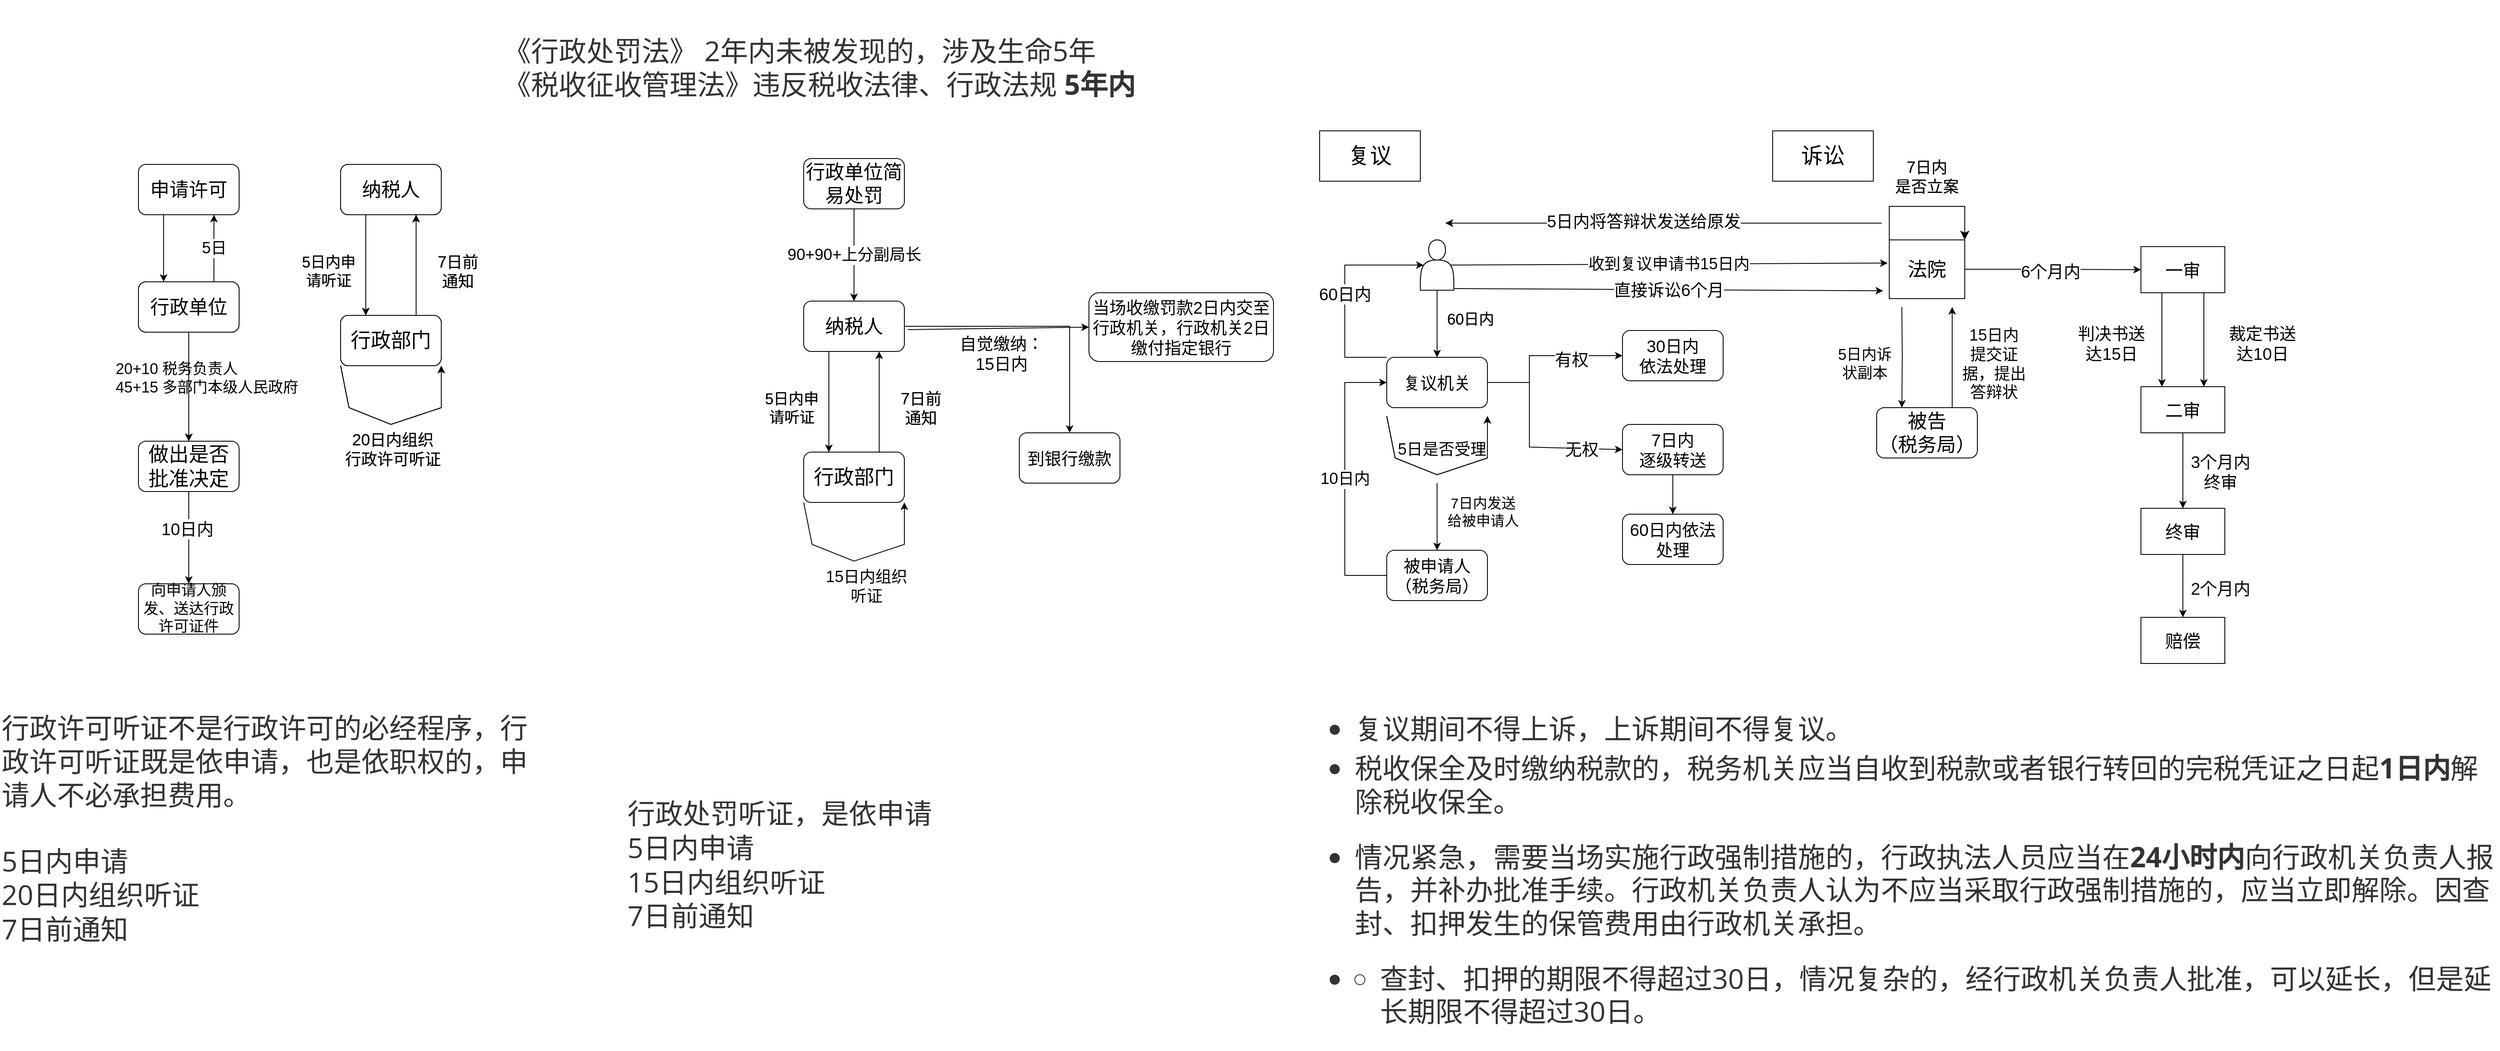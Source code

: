 <mxfile version="24.2.2" type="github">
  <diagram name="第 1 页" id="-ZGSn26ycv_NhK65gIa6">
    <mxGraphModel dx="1914" dy="1415" grid="0" gridSize="10" guides="1" tooltips="1" connect="1" arrows="1" fold="1" page="0" pageScale="1" pageWidth="827" pageHeight="1169" background="#ffffff" math="0" shadow="0">
      <root>
        <mxCell id="0" />
        <mxCell id="1" parent="0" />
        <mxCell id="Z39Dp9wX__Uqm4KgjtQT-8" value="" style="edgeStyle=orthogonalEdgeStyle;rounded=0;orthogonalLoop=1;jettySize=auto;html=1;exitX=0.25;exitY=1;exitDx=0;exitDy=0;entryX=0.25;entryY=0;entryDx=0;entryDy=0;" parent="1" source="Z39Dp9wX__Uqm4KgjtQT-2" target="Z39Dp9wX__Uqm4KgjtQT-3" edge="1">
          <mxGeometry relative="1" as="geometry" />
        </mxCell>
        <mxCell id="Z39Dp9wX__Uqm4KgjtQT-2" value="&lt;font style=&quot;font-size: 23px;&quot;&gt;申请许可&lt;/font&gt;" style="rounded=1;whiteSpace=wrap;html=1;" parent="1" vertex="1">
          <mxGeometry x="40" y="80" width="120" height="60" as="geometry" />
        </mxCell>
        <mxCell id="Z39Dp9wX__Uqm4KgjtQT-6" value="" style="edgeStyle=orthogonalEdgeStyle;rounded=0;orthogonalLoop=1;jettySize=auto;html=1;" parent="1" source="Z39Dp9wX__Uqm4KgjtQT-3" target="Z39Dp9wX__Uqm4KgjtQT-5" edge="1">
          <mxGeometry relative="1" as="geometry" />
        </mxCell>
        <mxCell id="Z39Dp9wX__Uqm4KgjtQT-9" value="&lt;font style=&quot;font-size: 18px;&quot;&gt;20+10 税务负责人&lt;br&gt;45+15 多部门本级人民政府&lt;/font&gt;" style="edgeLabel;html=1;align=left;verticalAlign=middle;resizable=0;points=[];" parent="Z39Dp9wX__Uqm4KgjtQT-6" vertex="1" connectable="0">
          <mxGeometry x="-0.163" y="-2" relative="1" as="geometry">
            <mxPoint x="-87" as="offset" />
          </mxGeometry>
        </mxCell>
        <mxCell id="Z39Dp9wX__Uqm4KgjtQT-3" value="&lt;font style=&quot;font-size: 23px;&quot;&gt;行政单位&lt;/font&gt;" style="whiteSpace=wrap;html=1;rounded=1;" parent="1" vertex="1">
          <mxGeometry x="40" y="220" width="120" height="60" as="geometry" />
        </mxCell>
        <mxCell id="Z39Dp9wX__Uqm4KgjtQT-93" value="" style="edgeStyle=orthogonalEdgeStyle;rounded=0;orthogonalLoop=1;jettySize=auto;html=1;" parent="1" source="Z39Dp9wX__Uqm4KgjtQT-5" target="Z39Dp9wX__Uqm4KgjtQT-92" edge="1">
          <mxGeometry relative="1" as="geometry" />
        </mxCell>
        <mxCell id="Z39Dp9wX__Uqm4KgjtQT-94" value="&lt;font style=&quot;font-size: 20px;&quot;&gt;10日内&lt;/font&gt;" style="edgeLabel;html=1;align=center;verticalAlign=middle;resizable=0;points=[];" parent="Z39Dp9wX__Uqm4KgjtQT-93" vertex="1" connectable="0">
          <mxGeometry x="-0.212" y="-2" relative="1" as="geometry">
            <mxPoint as="offset" />
          </mxGeometry>
        </mxCell>
        <mxCell id="Z39Dp9wX__Uqm4KgjtQT-5" value="&lt;font style=&quot;font-size: 24px;&quot;&gt;做出是否批准决定&lt;/font&gt;" style="whiteSpace=wrap;html=1;rounded=1;" parent="1" vertex="1">
          <mxGeometry x="40" y="410" width="120" height="60" as="geometry" />
        </mxCell>
        <mxCell id="Z39Dp9wX__Uqm4KgjtQT-7" value="&lt;font style=&quot;font-size: 19px;&quot;&gt;5日&lt;/font&gt;" style="endArrow=classic;html=1;rounded=0;exitX=0.75;exitY=0;exitDx=0;exitDy=0;entryX=0.75;entryY=1;entryDx=0;entryDy=0;" parent="1" source="Z39Dp9wX__Uqm4KgjtQT-3" target="Z39Dp9wX__Uqm4KgjtQT-2" edge="1">
          <mxGeometry width="50" height="50" relative="1" as="geometry">
            <mxPoint x="410" y="190" as="sourcePoint" />
            <mxPoint x="460" y="140" as="targetPoint" />
          </mxGeometry>
        </mxCell>
        <mxCell id="Z39Dp9wX__Uqm4KgjtQT-11" value="&lt;span style=&quot;font-size: 23px;&quot;&gt;行政单位简易处罚&lt;/span&gt;" style="rounded=1;whiteSpace=wrap;html=1;" parent="1" vertex="1">
          <mxGeometry x="833" y="73" width="120" height="60" as="geometry" />
        </mxCell>
        <mxCell id="Z39Dp9wX__Uqm4KgjtQT-12" value="" style="edgeStyle=orthogonalEdgeStyle;rounded=0;orthogonalLoop=1;jettySize=auto;html=1;exitX=0.25;exitY=1;exitDx=0;exitDy=0;entryX=0.25;entryY=0;entryDx=0;entryDy=0;" parent="1" source="Z39Dp9wX__Uqm4KgjtQT-14" target="Z39Dp9wX__Uqm4KgjtQT-15" edge="1">
          <mxGeometry relative="1" as="geometry" />
        </mxCell>
        <mxCell id="Z39Dp9wX__Uqm4KgjtQT-96" value="" style="edgeStyle=orthogonalEdgeStyle;rounded=0;orthogonalLoop=1;jettySize=auto;html=1;" parent="1" source="Z39Dp9wX__Uqm4KgjtQT-14" target="Z39Dp9wX__Uqm4KgjtQT-95" edge="1">
          <mxGeometry relative="1" as="geometry" />
        </mxCell>
        <mxCell id="Z39Dp9wX__Uqm4KgjtQT-14" value="&lt;font style=&quot;font-size: 23px;&quot;&gt;纳税人&lt;/font&gt;" style="whiteSpace=wrap;html=1;rounded=1;" parent="1" vertex="1">
          <mxGeometry x="833" y="243" width="120" height="60" as="geometry" />
        </mxCell>
        <mxCell id="Z39Dp9wX__Uqm4KgjtQT-15" value="&lt;font style=&quot;font-size: 24px;&quot;&gt;行政部门&lt;/font&gt;" style="whiteSpace=wrap;html=1;rounded=1;" parent="1" vertex="1">
          <mxGeometry x="833" y="423" width="120" height="60" as="geometry" />
        </mxCell>
        <mxCell id="Z39Dp9wX__Uqm4KgjtQT-17" value="&lt;font style=&quot;font-size: 19px;&quot;&gt;90+90+上分副局长&lt;/font&gt;" style="endArrow=classic;html=1;rounded=0;exitX=0.5;exitY=1;exitDx=0;exitDy=0;entryX=0.5;entryY=0;entryDx=0;entryDy=0;" parent="1" source="Z39Dp9wX__Uqm4KgjtQT-11" target="Z39Dp9wX__Uqm4KgjtQT-14" edge="1">
          <mxGeometry width="50" height="50" relative="1" as="geometry">
            <mxPoint x="793" y="383" as="sourcePoint" />
            <mxPoint x="843" y="333" as="targetPoint" />
            <mxPoint as="offset" />
          </mxGeometry>
        </mxCell>
        <mxCell id="Z39Dp9wX__Uqm4KgjtQT-19" value="" style="endArrow=classic;html=1;rounded=0;exitX=0;exitY=1;exitDx=0;exitDy=0;entryX=1;entryY=1;entryDx=0;entryDy=0;" parent="1" source="Z39Dp9wX__Uqm4KgjtQT-15" target="Z39Dp9wX__Uqm4KgjtQT-15" edge="1">
          <mxGeometry width="50" height="50" relative="1" as="geometry">
            <mxPoint x="793" y="373" as="sourcePoint" />
            <mxPoint x="943" y="493" as="targetPoint" />
            <Array as="points">
              <mxPoint x="843" y="533" />
              <mxPoint x="893" y="553" />
              <mxPoint x="953" y="533" />
            </Array>
          </mxGeometry>
        </mxCell>
        <mxCell id="Z39Dp9wX__Uqm4KgjtQT-20" value="&lt;font style=&quot;font-size: 19px;&quot;&gt;15日内组织听证&lt;/font&gt;" style="text;html=1;strokeColor=none;fillColor=none;align=center;verticalAlign=middle;whiteSpace=wrap;rounded=0;" parent="1" vertex="1">
          <mxGeometry x="853" y="563" width="110" height="40" as="geometry" />
        </mxCell>
        <mxCell id="Z39Dp9wX__Uqm4KgjtQT-26" value="&lt;font style=&quot;font-size: 19px;&quot;&gt;7日前&lt;br&gt;通知&lt;/font&gt;" style="text;html=1;strokeColor=none;fillColor=none;align=center;verticalAlign=middle;whiteSpace=wrap;rounded=0;" parent="1" vertex="1">
          <mxGeometry x="933" y="331" width="80" height="80" as="geometry" />
        </mxCell>
        <mxCell id="Z39Dp9wX__Uqm4KgjtQT-27" value="&lt;font style=&quot;font-size: 18px;&quot;&gt;5日内申请听证&lt;/font&gt;" style="text;html=1;strokeColor=none;fillColor=none;align=center;verticalAlign=middle;whiteSpace=wrap;rounded=0;" parent="1" vertex="1">
          <mxGeometry x="779" y="331" width="80" height="80" as="geometry" />
        </mxCell>
        <mxCell id="Z39Dp9wX__Uqm4KgjtQT-28" value="" style="endArrow=classic;html=1;rounded=0;exitX=0.75;exitY=0;exitDx=0;exitDy=0;entryX=0.75;entryY=1;entryDx=0;entryDy=0;" parent="1" source="Z39Dp9wX__Uqm4KgjtQT-15" target="Z39Dp9wX__Uqm4KgjtQT-14" edge="1">
          <mxGeometry width="50" height="50" relative="1" as="geometry">
            <mxPoint x="793" y="333" as="sourcePoint" />
            <mxPoint x="843" y="283" as="targetPoint" />
          </mxGeometry>
        </mxCell>
        <mxCell id="Z39Dp9wX__Uqm4KgjtQT-29" value="" style="edgeStyle=orthogonalEdgeStyle;rounded=0;orthogonalLoop=1;jettySize=auto;html=1;exitX=0.25;exitY=1;exitDx=0;exitDy=0;entryX=0.25;entryY=0;entryDx=0;entryDy=0;" parent="1" source="Z39Dp9wX__Uqm4KgjtQT-30" target="Z39Dp9wX__Uqm4KgjtQT-31" edge="1">
          <mxGeometry relative="1" as="geometry" />
        </mxCell>
        <mxCell id="Z39Dp9wX__Uqm4KgjtQT-30" value="&lt;font style=&quot;font-size: 23px;&quot;&gt;纳税人&lt;/font&gt;" style="whiteSpace=wrap;html=1;rounded=1;" parent="1" vertex="1">
          <mxGeometry x="281" y="80" width="120" height="60" as="geometry" />
        </mxCell>
        <mxCell id="Z39Dp9wX__Uqm4KgjtQT-31" value="&lt;font style=&quot;font-size: 24px;&quot;&gt;行政部门&lt;/font&gt;" style="whiteSpace=wrap;html=1;rounded=1;" parent="1" vertex="1">
          <mxGeometry x="281" y="260" width="120" height="60" as="geometry" />
        </mxCell>
        <mxCell id="Z39Dp9wX__Uqm4KgjtQT-32" value="" style="endArrow=classic;html=1;rounded=0;exitX=0;exitY=1;exitDx=0;exitDy=0;entryX=1;entryY=1;entryDx=0;entryDy=0;" parent="1" source="Z39Dp9wX__Uqm4KgjtQT-31" target="Z39Dp9wX__Uqm4KgjtQT-31" edge="1">
          <mxGeometry width="50" height="50" relative="1" as="geometry">
            <mxPoint x="241" y="210" as="sourcePoint" />
            <mxPoint x="391" y="330" as="targetPoint" />
            <Array as="points">
              <mxPoint x="291" y="370" />
              <mxPoint x="341" y="390" />
              <mxPoint x="401" y="370" />
            </Array>
          </mxGeometry>
        </mxCell>
        <mxCell id="Z39Dp9wX__Uqm4KgjtQT-33" value="&lt;font style=&quot;font-size: 19px;&quot;&gt;20日内组织&lt;br&gt;行政许可听证&lt;/font&gt;" style="text;html=1;strokeColor=none;fillColor=none;align=center;verticalAlign=middle;whiteSpace=wrap;rounded=0;" parent="1" vertex="1">
          <mxGeometry x="274" y="400" width="139" height="40" as="geometry" />
        </mxCell>
        <mxCell id="Z39Dp9wX__Uqm4KgjtQT-34" value="&lt;font style=&quot;font-size: 19px;&quot;&gt;7日前&lt;br&gt;通知&lt;/font&gt;" style="text;html=1;strokeColor=none;fillColor=none;align=center;verticalAlign=middle;whiteSpace=wrap;rounded=0;" parent="1" vertex="1">
          <mxGeometry x="381" y="168" width="80" height="80" as="geometry" />
        </mxCell>
        <mxCell id="Z39Dp9wX__Uqm4KgjtQT-35" value="&lt;font style=&quot;font-size: 18px;&quot;&gt;5日内申请听证&lt;/font&gt;" style="text;html=1;strokeColor=none;fillColor=none;align=center;verticalAlign=middle;whiteSpace=wrap;rounded=0;" parent="1" vertex="1">
          <mxGeometry x="227" y="168" width="80" height="80" as="geometry" />
        </mxCell>
        <mxCell id="Z39Dp9wX__Uqm4KgjtQT-36" value="" style="endArrow=classic;html=1;rounded=0;exitX=0.75;exitY=0;exitDx=0;exitDy=0;entryX=0.75;entryY=1;entryDx=0;entryDy=0;" parent="1" source="Z39Dp9wX__Uqm4KgjtQT-31" target="Z39Dp9wX__Uqm4KgjtQT-30" edge="1">
          <mxGeometry width="50" height="50" relative="1" as="geometry">
            <mxPoint x="241" y="170" as="sourcePoint" />
            <mxPoint x="291" y="120" as="targetPoint" />
          </mxGeometry>
        </mxCell>
        <mxCell id="Z39Dp9wX__Uqm4KgjtQT-40" value="" style="edgeStyle=orthogonalEdgeStyle;rounded=0;orthogonalLoop=1;jettySize=auto;html=1;" parent="1" source="Z39Dp9wX__Uqm4KgjtQT-38" target="Z39Dp9wX__Uqm4KgjtQT-39" edge="1">
          <mxGeometry relative="1" as="geometry" />
        </mxCell>
        <mxCell id="Z39Dp9wX__Uqm4KgjtQT-38" value="" style="shape=actor;whiteSpace=wrap;html=1;" parent="1" vertex="1">
          <mxGeometry x="1568" y="170" width="40" height="60" as="geometry" />
        </mxCell>
        <mxCell id="Z39Dp9wX__Uqm4KgjtQT-39" value="&lt;font style=&quot;font-size: 20px;&quot;&gt;复议机关&lt;/font&gt;" style="rounded=1;whiteSpace=wrap;html=1;" parent="1" vertex="1">
          <mxGeometry x="1528" y="310" width="120" height="60" as="geometry" />
        </mxCell>
        <mxCell id="Z39Dp9wX__Uqm4KgjtQT-41" value="&lt;font style=&quot;font-size: 18px;&quot;&gt;60日内&lt;/font&gt;" style="text;html=1;strokeColor=none;fillColor=none;align=center;verticalAlign=middle;whiteSpace=wrap;rounded=0;" parent="1" vertex="1">
          <mxGeometry x="1598" y="250" width="60" height="30" as="geometry" />
        </mxCell>
        <mxCell id="Z39Dp9wX__Uqm4KgjtQT-42" value="&lt;font style=&quot;font-size: 26px;&quot;&gt;复议&lt;/font&gt;" style="rounded=0;whiteSpace=wrap;html=1;" parent="1" vertex="1">
          <mxGeometry x="1448" y="40" width="120" height="60" as="geometry" />
        </mxCell>
        <mxCell id="Z39Dp9wX__Uqm4KgjtQT-43" value="" style="endArrow=classic;html=1;rounded=0;exitX=0;exitY=1;exitDx=0;exitDy=0;entryX=1;entryY=1;entryDx=0;entryDy=0;" parent="1" edge="1">
          <mxGeometry width="50" height="50" relative="1" as="geometry">
            <mxPoint x="1528" y="380" as="sourcePoint" />
            <mxPoint x="1648" y="380" as="targetPoint" />
            <Array as="points">
              <mxPoint x="1538" y="430" />
              <mxPoint x="1588" y="450" />
              <mxPoint x="1648" y="430" />
            </Array>
          </mxGeometry>
        </mxCell>
        <mxCell id="Z39Dp9wX__Uqm4KgjtQT-44" value="&lt;font style=&quot;font-size: 19px;&quot;&gt;5日是否受理&lt;/font&gt;" style="text;html=1;strokeColor=none;fillColor=none;align=center;verticalAlign=middle;whiteSpace=wrap;rounded=0;" parent="1" vertex="1">
          <mxGeometry x="1539" y="400" width="110" height="40" as="geometry" />
        </mxCell>
        <mxCell id="Z39Dp9wX__Uqm4KgjtQT-45" value="&lt;font style=&quot;font-size: 20px;&quot;&gt;被申请人（税务局）&lt;/font&gt;" style="rounded=1;whiteSpace=wrap;html=1;" parent="1" vertex="1">
          <mxGeometry x="1528" y="540" width="120" height="60" as="geometry" />
        </mxCell>
        <mxCell id="Z39Dp9wX__Uqm4KgjtQT-46" value="" style="endArrow=classic;html=1;rounded=0;entryX=0.5;entryY=0;entryDx=0;entryDy=0;" parent="1" target="Z39Dp9wX__Uqm4KgjtQT-45" edge="1">
          <mxGeometry width="50" height="50" relative="1" as="geometry">
            <mxPoint x="1588" y="460" as="sourcePoint" />
            <mxPoint x="1968" y="360" as="targetPoint" />
          </mxGeometry>
        </mxCell>
        <mxCell id="Z39Dp9wX__Uqm4KgjtQT-47" value="&lt;font style=&quot;font-size: 17px;&quot;&gt;7日内发送&lt;br&gt;给被申请人&lt;/font&gt;" style="text;html=1;strokeColor=none;fillColor=none;align=center;verticalAlign=middle;whiteSpace=wrap;rounded=0;" parent="1" vertex="1">
          <mxGeometry x="1593" y="480" width="100" height="30" as="geometry" />
        </mxCell>
        <mxCell id="Z39Dp9wX__Uqm4KgjtQT-48" value="&lt;font style=&quot;font-size: 19px;&quot;&gt;10日内&lt;/font&gt;" style="endArrow=classic;html=1;rounded=0;exitX=0;exitY=0.5;exitDx=0;exitDy=0;entryX=0;entryY=0.5;entryDx=0;entryDy=0;" parent="1" source="Z39Dp9wX__Uqm4KgjtQT-45" target="Z39Dp9wX__Uqm4KgjtQT-39" edge="1">
          <mxGeometry width="50" height="50" relative="1" as="geometry">
            <mxPoint x="1868" y="390" as="sourcePoint" />
            <mxPoint x="1918" y="340" as="targetPoint" />
            <Array as="points">
              <mxPoint x="1478" y="570" />
              <mxPoint x="1478" y="340" />
            </Array>
          </mxGeometry>
        </mxCell>
        <mxCell id="Z39Dp9wX__Uqm4KgjtQT-50" value="&lt;font style=&quot;font-size: 20px;&quot;&gt;60日内&lt;/font&gt;" style="endArrow=classic;html=1;rounded=0;exitX=0;exitY=0;exitDx=0;exitDy=0;entryX=0.1;entryY=0.5;entryDx=0;entryDy=0;entryPerimeter=0;" parent="1" source="Z39Dp9wX__Uqm4KgjtQT-39" target="Z39Dp9wX__Uqm4KgjtQT-38" edge="1">
          <mxGeometry x="-0.003" width="50" height="50" relative="1" as="geometry">
            <mxPoint x="1868" y="370" as="sourcePoint" />
            <mxPoint x="1918" y="320" as="targetPoint" />
            <Array as="points">
              <mxPoint x="1478" y="310" />
              <mxPoint x="1478" y="200" />
            </Array>
            <mxPoint as="offset" />
          </mxGeometry>
        </mxCell>
        <mxCell id="Z39Dp9wX__Uqm4KgjtQT-57" value="&lt;font style=&quot;font-size: 20px;&quot;&gt;直接诉讼6个月&lt;/font&gt;" style="endArrow=classic;html=1;rounded=0;exitX=1.017;exitY=0.967;exitDx=0;exitDy=0;exitPerimeter=0;entryX=-0.081;entryY=0.867;entryDx=0;entryDy=0;entryPerimeter=0;" parent="1" source="Z39Dp9wX__Uqm4KgjtQT-38" target="Z39Dp9wX__Uqm4KgjtQT-59" edge="1">
          <mxGeometry width="50" height="50" relative="1" as="geometry">
            <mxPoint x="1868" y="370" as="sourcePoint" />
            <mxPoint x="2028" y="228" as="targetPoint" />
          </mxGeometry>
        </mxCell>
        <mxCell id="Z39Dp9wX__Uqm4KgjtQT-58" value="&lt;font style=&quot;font-size: 19px;&quot;&gt;收到复议申请书15日内&lt;/font&gt;" style="endArrow=classic;html=1;rounded=0;exitX=0.9;exitY=0.5;exitDx=0;exitDy=0;exitPerimeter=0;entryX=-0.022;entryY=0.395;entryDx=0;entryDy=0;entryPerimeter=0;" parent="1" source="Z39Dp9wX__Uqm4KgjtQT-38" target="Z39Dp9wX__Uqm4KgjtQT-59" edge="1">
          <mxGeometry x="-0.002" width="50" height="50" relative="1" as="geometry">
            <mxPoint x="1868" y="370" as="sourcePoint" />
            <mxPoint x="1848" y="190" as="targetPoint" />
            <mxPoint as="offset" />
          </mxGeometry>
        </mxCell>
        <mxCell id="Z39Dp9wX__Uqm4KgjtQT-74" value="" style="edgeStyle=orthogonalEdgeStyle;rounded=0;orthogonalLoop=1;jettySize=auto;html=1;" parent="1" source="Z39Dp9wX__Uqm4KgjtQT-59" target="Z39Dp9wX__Uqm4KgjtQT-73" edge="1">
          <mxGeometry relative="1" as="geometry" />
        </mxCell>
        <mxCell id="Z39Dp9wX__Uqm4KgjtQT-75" value="&lt;font style=&quot;font-size: 20px;&quot;&gt;6个月内&lt;/font&gt;" style="edgeLabel;html=1;align=center;verticalAlign=middle;resizable=0;points=[];" parent="Z39Dp9wX__Uqm4KgjtQT-74" vertex="1" connectable="0">
          <mxGeometry x="-0.037" y="-2" relative="1" as="geometry">
            <mxPoint as="offset" />
          </mxGeometry>
        </mxCell>
        <mxCell id="Z39Dp9wX__Uqm4KgjtQT-59" value="&lt;font style=&quot;font-size: 23px;&quot;&gt;法院&lt;/font&gt;" style="shape=loopLimit;whiteSpace=wrap;html=1;size=0;" parent="1" vertex="1">
          <mxGeometry x="2127" y="170" width="90" height="70" as="geometry" />
        </mxCell>
        <mxCell id="Z39Dp9wX__Uqm4KgjtQT-60" value="&lt;font style=&quot;font-size: 26px;&quot;&gt;诉讼&lt;/font&gt;" style="rounded=0;whiteSpace=wrap;html=1;" parent="1" vertex="1">
          <mxGeometry x="1988" y="40" width="120" height="60" as="geometry" />
        </mxCell>
        <mxCell id="Z39Dp9wX__Uqm4KgjtQT-63" value="" style="edgeStyle=elbowEdgeStyle;elbow=horizontal;endArrow=classic;html=1;curved=0;rounded=0;endSize=8;startSize=8;exitX=0;exitY=0;exitDx=0;exitDy=0;entryX=1;entryY=0;entryDx=0;entryDy=0;" parent="1" source="Z39Dp9wX__Uqm4KgjtQT-59" target="Z39Dp9wX__Uqm4KgjtQT-59" edge="1">
          <mxGeometry width="50" height="50" relative="1" as="geometry">
            <mxPoint x="2107" y="340" as="sourcePoint" />
            <mxPoint x="2157" y="290" as="targetPoint" />
            <Array as="points">
              <mxPoint x="2147" y="130" />
              <mxPoint x="2172" y="110" />
            </Array>
          </mxGeometry>
        </mxCell>
        <mxCell id="Z39Dp9wX__Uqm4KgjtQT-65" value="&lt;font style=&quot;font-size: 19px;&quot;&gt;7日内&lt;br&gt;是否立案&lt;/font&gt;" style="text;html=1;strokeColor=none;fillColor=none;align=center;verticalAlign=middle;whiteSpace=wrap;rounded=0;" parent="1" vertex="1">
          <mxGeometry x="2127" y="80" width="90" height="30" as="geometry" />
        </mxCell>
        <mxCell id="Z39Dp9wX__Uqm4KgjtQT-66" value="" style="edgeStyle=orthogonalEdgeStyle;rounded=0;orthogonalLoop=1;jettySize=auto;html=1;exitX=0.25;exitY=1;exitDx=0;exitDy=0;entryX=0.25;entryY=0;entryDx=0;entryDy=0;" parent="1" target="Z39Dp9wX__Uqm4KgjtQT-67" edge="1">
          <mxGeometry relative="1" as="geometry">
            <mxPoint x="2142" y="250" as="sourcePoint" />
          </mxGeometry>
        </mxCell>
        <mxCell id="Z39Dp9wX__Uqm4KgjtQT-67" value="&lt;font style=&quot;font-size: 23px;&quot;&gt;被告&lt;br&gt;（税务局）&lt;/font&gt;" style="whiteSpace=wrap;html=1;rounded=1;" parent="1" vertex="1">
          <mxGeometry x="2112" y="370" width="120" height="60" as="geometry" />
        </mxCell>
        <mxCell id="Z39Dp9wX__Uqm4KgjtQT-68" value="&lt;font style=&quot;font-size: 19px;&quot;&gt;15日内提交证据，提出答辩状&lt;br&gt;&lt;/font&gt;" style="text;html=1;strokeColor=none;fillColor=none;align=center;verticalAlign=middle;whiteSpace=wrap;rounded=0;" parent="1" vertex="1">
          <mxGeometry x="2212" y="278" width="80" height="80" as="geometry" />
        </mxCell>
        <mxCell id="Z39Dp9wX__Uqm4KgjtQT-69" value="&lt;font style=&quot;font-size: 18px;&quot;&gt;5日内诉状副本&lt;/font&gt;" style="text;html=1;strokeColor=none;fillColor=none;align=center;verticalAlign=middle;whiteSpace=wrap;rounded=0;" parent="1" vertex="1">
          <mxGeometry x="2058" y="278" width="80" height="80" as="geometry" />
        </mxCell>
        <mxCell id="Z39Dp9wX__Uqm4KgjtQT-70" value="" style="endArrow=classic;html=1;rounded=0;exitX=0.75;exitY=0;exitDx=0;exitDy=0;entryX=0.75;entryY=1;entryDx=0;entryDy=0;" parent="1" source="Z39Dp9wX__Uqm4KgjtQT-67" edge="1">
          <mxGeometry width="50" height="50" relative="1" as="geometry">
            <mxPoint x="2072" y="280" as="sourcePoint" />
            <mxPoint x="2202" y="250" as="targetPoint" />
          </mxGeometry>
        </mxCell>
        <mxCell id="Z39Dp9wX__Uqm4KgjtQT-71" value="" style="endArrow=classic;html=1;rounded=0;" parent="1" edge="1">
          <mxGeometry width="50" height="50" relative="1" as="geometry">
            <mxPoint x="2118" y="150" as="sourcePoint" />
            <mxPoint x="1598" y="150" as="targetPoint" />
          </mxGeometry>
        </mxCell>
        <mxCell id="Z39Dp9wX__Uqm4KgjtQT-72" value="&lt;font style=&quot;font-size: 20px;&quot;&gt;5日内将答辩状发送给原发&lt;/font&gt;" style="edgeLabel;html=1;align=center;verticalAlign=middle;resizable=0;points=[];" parent="Z39Dp9wX__Uqm4KgjtQT-71" vertex="1" connectable="0">
          <mxGeometry x="0.093" y="-3" relative="1" as="geometry">
            <mxPoint as="offset" />
          </mxGeometry>
        </mxCell>
        <mxCell id="Z39Dp9wX__Uqm4KgjtQT-73" value="&lt;font style=&quot;font-size: 21px;&quot;&gt;一审&lt;/font&gt;" style="rounded=0;whiteSpace=wrap;html=1;" parent="1" vertex="1">
          <mxGeometry x="2427" y="178" width="100" height="55" as="geometry" />
        </mxCell>
        <mxCell id="Z39Dp9wX__Uqm4KgjtQT-86" value="" style="edgeStyle=orthogonalEdgeStyle;rounded=0;orthogonalLoop=1;jettySize=auto;html=1;" parent="1" source="Z39Dp9wX__Uqm4KgjtQT-77" target="Z39Dp9wX__Uqm4KgjtQT-85" edge="1">
          <mxGeometry relative="1" as="geometry" />
        </mxCell>
        <mxCell id="Z39Dp9wX__Uqm4KgjtQT-77" value="&lt;font style=&quot;font-size: 21px;&quot;&gt;二审&lt;/font&gt;" style="rounded=0;whiteSpace=wrap;html=1;" parent="1" vertex="1">
          <mxGeometry x="2427" y="345" width="100" height="55" as="geometry" />
        </mxCell>
        <mxCell id="Z39Dp9wX__Uqm4KgjtQT-78" value="" style="endArrow=classic;html=1;rounded=0;exitX=0.25;exitY=1;exitDx=0;exitDy=0;entryX=0.25;entryY=0;entryDx=0;entryDy=0;" parent="1" source="Z39Dp9wX__Uqm4KgjtQT-73" target="Z39Dp9wX__Uqm4KgjtQT-77" edge="1">
          <mxGeometry width="50" height="50" relative="1" as="geometry">
            <mxPoint x="2287" y="430" as="sourcePoint" />
            <mxPoint x="2337" y="380" as="targetPoint" />
          </mxGeometry>
        </mxCell>
        <mxCell id="Z39Dp9wX__Uqm4KgjtQT-80" value="&lt;font style=&quot;font-size: 20px;&quot;&gt;判决书送达15日&lt;/font&gt;" style="text;html=1;strokeColor=none;fillColor=none;align=center;verticalAlign=middle;whiteSpace=wrap;rounded=0;" parent="1" vertex="1">
          <mxGeometry x="2347" y="265" width="90" height="55" as="geometry" />
        </mxCell>
        <mxCell id="Z39Dp9wX__Uqm4KgjtQT-83" value="" style="endArrow=classic;html=1;rounded=0;exitX=0.75;exitY=1;exitDx=0;exitDy=0;entryX=0.75;entryY=0;entryDx=0;entryDy=0;" parent="1" source="Z39Dp9wX__Uqm4KgjtQT-73" target="Z39Dp9wX__Uqm4KgjtQT-77" edge="1">
          <mxGeometry width="50" height="50" relative="1" as="geometry">
            <mxPoint x="2287" y="400" as="sourcePoint" />
            <mxPoint x="2337" y="350" as="targetPoint" />
          </mxGeometry>
        </mxCell>
        <mxCell id="Z39Dp9wX__Uqm4KgjtQT-84" value="&lt;font style=&quot;font-size: 20px;&quot;&gt;裁定书送达10日&lt;/font&gt;" style="text;html=1;strokeColor=none;fillColor=none;align=center;verticalAlign=middle;whiteSpace=wrap;rounded=0;" parent="1" vertex="1">
          <mxGeometry x="2527" y="265" width="90" height="55" as="geometry" />
        </mxCell>
        <mxCell id="Z39Dp9wX__Uqm4KgjtQT-89" value="" style="edgeStyle=orthogonalEdgeStyle;rounded=0;orthogonalLoop=1;jettySize=auto;html=1;" parent="1" source="Z39Dp9wX__Uqm4KgjtQT-85" target="Z39Dp9wX__Uqm4KgjtQT-88" edge="1">
          <mxGeometry relative="1" as="geometry" />
        </mxCell>
        <mxCell id="Z39Dp9wX__Uqm4KgjtQT-85" value="&lt;font style=&quot;font-size: 21px;&quot;&gt;终审&lt;/font&gt;" style="rounded=0;whiteSpace=wrap;html=1;" parent="1" vertex="1">
          <mxGeometry x="2427" y="490" width="100" height="55" as="geometry" />
        </mxCell>
        <mxCell id="Z39Dp9wX__Uqm4KgjtQT-87" value="&lt;font style=&quot;font-size: 20px;&quot;&gt;3个月内终审&lt;/font&gt;" style="text;html=1;strokeColor=none;fillColor=none;align=center;verticalAlign=middle;whiteSpace=wrap;rounded=0;" parent="1" vertex="1">
          <mxGeometry x="2477" y="418" width="90" height="55" as="geometry" />
        </mxCell>
        <mxCell id="Z39Dp9wX__Uqm4KgjtQT-88" value="&lt;font style=&quot;font-size: 21px;&quot;&gt;赔偿&lt;/font&gt;" style="rounded=0;whiteSpace=wrap;html=1;" parent="1" vertex="1">
          <mxGeometry x="2427" y="620" width="100" height="55" as="geometry" />
        </mxCell>
        <mxCell id="Z39Dp9wX__Uqm4KgjtQT-90" value="&lt;font style=&quot;font-size: 20px;&quot;&gt;2个月内&lt;/font&gt;" style="text;html=1;strokeColor=none;fillColor=none;align=center;verticalAlign=middle;whiteSpace=wrap;rounded=0;" parent="1" vertex="1">
          <mxGeometry x="2477" y="557" width="90" height="55" as="geometry" />
        </mxCell>
        <mxCell id="Z39Dp9wX__Uqm4KgjtQT-92" value="&lt;font style=&quot;font-size: 18px;&quot;&gt;向申请人颁发、送达行政许可证件&lt;/font&gt;" style="whiteSpace=wrap;html=1;rounded=1;" parent="1" vertex="1">
          <mxGeometry x="40" y="580" width="120" height="60" as="geometry" />
        </mxCell>
        <mxCell id="Z39Dp9wX__Uqm4KgjtQT-95" value="&lt;font style=&quot;font-size: 20px;&quot;&gt;到银行缴款&lt;/font&gt;" style="rounded=1;whiteSpace=wrap;html=1;" parent="1" vertex="1">
          <mxGeometry x="1090" y="400" width="120" height="60" as="geometry" />
        </mxCell>
        <mxCell id="Z39Dp9wX__Uqm4KgjtQT-100" value="&lt;font style=&quot;font-size: 20px;&quot;&gt;30日内&lt;br&gt;依法处理&lt;/font&gt;" style="rounded=1;whiteSpace=wrap;html=1;" parent="1" vertex="1">
          <mxGeometry x="1809" y="278" width="120" height="60" as="geometry" />
        </mxCell>
        <mxCell id="Z39Dp9wX__Uqm4KgjtQT-103" value="" style="edgeStyle=orthogonalEdgeStyle;rounded=0;orthogonalLoop=1;jettySize=auto;html=1;" parent="1" source="Z39Dp9wX__Uqm4KgjtQT-101" target="Z39Dp9wX__Uqm4KgjtQT-102" edge="1">
          <mxGeometry relative="1" as="geometry" />
        </mxCell>
        <mxCell id="Z39Dp9wX__Uqm4KgjtQT-101" value="&lt;font style=&quot;font-size: 20px;&quot;&gt;7日内&lt;br&gt;逐级转送&lt;/font&gt;" style="rounded=1;whiteSpace=wrap;html=1;" parent="1" vertex="1">
          <mxGeometry x="1809" y="390" width="120" height="60" as="geometry" />
        </mxCell>
        <mxCell id="Z39Dp9wX__Uqm4KgjtQT-102" value="&lt;font style=&quot;font-size: 20px;&quot;&gt;60日内依法处理&lt;/font&gt;" style="whiteSpace=wrap;html=1;rounded=1;" parent="1" vertex="1">
          <mxGeometry x="1809" y="497" width="120" height="60" as="geometry" />
        </mxCell>
        <mxCell id="Z39Dp9wX__Uqm4KgjtQT-104" value="" style="endArrow=classic;html=1;rounded=0;exitX=1;exitY=0.5;exitDx=0;exitDy=0;entryX=0;entryY=0.5;entryDx=0;entryDy=0;" parent="1" source="Z39Dp9wX__Uqm4KgjtQT-39" target="Z39Dp9wX__Uqm4KgjtQT-100" edge="1">
          <mxGeometry width="50" height="50" relative="1" as="geometry">
            <mxPoint x="1858" y="540" as="sourcePoint" />
            <mxPoint x="1908" y="490" as="targetPoint" />
            <Array as="points">
              <mxPoint x="1698" y="340" />
              <mxPoint x="1698" y="308" />
            </Array>
          </mxGeometry>
        </mxCell>
        <mxCell id="Z39Dp9wX__Uqm4KgjtQT-106" value="&lt;font style=&quot;font-size: 20px;&quot;&gt;有权&lt;/font&gt;" style="edgeLabel;html=1;align=center;verticalAlign=middle;resizable=0;points=[];" parent="Z39Dp9wX__Uqm4KgjtQT-104" vertex="1" connectable="0">
          <mxGeometry x="0.362" y="-4" relative="1" as="geometry">
            <mxPoint as="offset" />
          </mxGeometry>
        </mxCell>
        <mxCell id="Z39Dp9wX__Uqm4KgjtQT-105" value="" style="endArrow=classic;html=1;rounded=0;exitX=1;exitY=0.5;exitDx=0;exitDy=0;entryX=0;entryY=0.5;entryDx=0;entryDy=0;" parent="1" source="Z39Dp9wX__Uqm4KgjtQT-39" target="Z39Dp9wX__Uqm4KgjtQT-101" edge="1">
          <mxGeometry width="50" height="50" relative="1" as="geometry">
            <mxPoint x="1858" y="540" as="sourcePoint" />
            <mxPoint x="1908" y="490" as="targetPoint" />
            <Array as="points">
              <mxPoint x="1698" y="340" />
              <mxPoint x="1698" y="417" />
            </Array>
          </mxGeometry>
        </mxCell>
        <mxCell id="Z39Dp9wX__Uqm4KgjtQT-107" value="&lt;font style=&quot;font-size: 20px;&quot;&gt;无权&lt;/font&gt;" style="edgeLabel;html=1;align=center;verticalAlign=middle;resizable=0;points=[];" parent="Z39Dp9wX__Uqm4KgjtQT-105" vertex="1" connectable="0">
          <mxGeometry x="0.583" relative="1" as="geometry">
            <mxPoint as="offset" />
          </mxGeometry>
        </mxCell>
        <mxCell id="XIzKHyMmlTQs2KDNC5_r-3" value="&lt;span style=&quot;color: rgb(51, 51, 51); font-family: &amp;quot;Open Sans&amp;quot;, &amp;quot;Clear Sans&amp;quot;, &amp;quot;Helvetica Neue&amp;quot;, Helvetica, Arial, &amp;quot;Segoe UI Emoji&amp;quot;, sans-serif; orphans: 4; caret-color: rgb(51, 51, 51); white-space-collapse: preserve; font-size: 33px;&quot;&gt;&lt;font style=&quot;font-size: 33px;&quot;&gt;行政许可听证不是行政许可的必经程序，行政许可听证既是依申请，也是依职权的，申请人不必承担费用。&lt;/font&gt;&lt;/span&gt;&lt;div&gt;&lt;div style=&quot;orphans: 4;&quot;&gt;&lt;font face=&quot;Open Sans, Clear Sans, Helvetica Neue, Helvetica, Arial, Segoe UI Emoji, sans-serif&quot; color=&quot;#333333&quot;&gt;&lt;span style=&quot;font-size: 33px; caret-color: rgb(51, 51, 51); white-space-collapse: preserve;&quot;&gt;&lt;br&gt;&lt;/span&gt;&lt;/font&gt;&lt;/div&gt;&lt;div style=&quot;font-size: 33px;&quot;&gt;&lt;font style=&quot;font-size: 33px;&quot;&gt;&lt;span style=&quot;box-sizing: border-box; caret-color: rgb(51, 51, 51); color: rgb(51, 51, 51); font-family: &amp;quot;Open Sans&amp;quot;, &amp;quot;Clear Sans&amp;quot;, &amp;quot;Helvetica Neue&amp;quot;, Helvetica, Arial, &amp;quot;Segoe UI Emoji&amp;quot;, sans-serif; orphans: 4; white-space-collapse: preserve; text-size-adjust: auto;&quot; class=&quot;md-plain md-expand&quot;&gt;5日内申请&lt;/span&gt;&lt;span style=&quot;box-sizing: border-box; caret-color: rgb(51, 51, 51); color: rgb(51, 51, 51); font-family: &amp;quot;Open Sans&amp;quot;, &amp;quot;Clear Sans&amp;quot;, &amp;quot;Helvetica Neue&amp;quot;, Helvetica, Arial, &amp;quot;Segoe UI Emoji&amp;quot;, sans-serif; orphans: 4; white-space-collapse: preserve; text-size-adjust: auto;&quot; class=&quot;md-softbreak&quot;&gt;&lt;br&gt;&lt;/span&gt;&lt;span style=&quot;box-sizing: border-box; caret-color: rgb(51, 51, 51); color: rgb(51, 51, 51); font-family: &amp;quot;Open Sans&amp;quot;, &amp;quot;Clear Sans&amp;quot;, &amp;quot;Helvetica Neue&amp;quot;, Helvetica, Arial, &amp;quot;Segoe UI Emoji&amp;quot;, sans-serif; orphans: 4; white-space-collapse: preserve; text-size-adjust: auto;&quot; class=&quot;md-plain&quot;&gt;20日内组织听证&lt;/span&gt;&lt;span style=&quot;box-sizing: border-box; caret-color: rgb(51, 51, 51); color: rgb(51, 51, 51); font-family: &amp;quot;Open Sans&amp;quot;, &amp;quot;Clear Sans&amp;quot;, &amp;quot;Helvetica Neue&amp;quot;, Helvetica, Arial, &amp;quot;Segoe UI Emoji&amp;quot;, sans-serif; orphans: 4; white-space-collapse: preserve; text-size-adjust: auto;&quot; class=&quot;md-softbreak&quot;&gt;&lt;br&gt;&lt;/span&gt;&lt;span style=&quot;box-sizing: border-box; caret-color: rgb(51, 51, 51); color: rgb(51, 51, 51); font-family: &amp;quot;Open Sans&amp;quot;, &amp;quot;Clear Sans&amp;quot;, &amp;quot;Helvetica Neue&amp;quot;, Helvetica, Arial, &amp;quot;Segoe UI Emoji&amp;quot;, sans-serif; orphans: 4; white-space-collapse: preserve; text-size-adjust: auto;&quot; class=&quot;md-plain md-expand&quot;&gt;7日前通知&lt;/span&gt;&lt;/font&gt;&lt;br&gt;&lt;/div&gt;&lt;/div&gt;" style="text;html=1;align=left;verticalAlign=middle;whiteSpace=wrap;rounded=0;" parent="1" vertex="1">
          <mxGeometry x="-125" y="743" width="640" height="258" as="geometry" />
        </mxCell>
        <mxCell id="XIzKHyMmlTQs2KDNC5_r-4" value="&lt;div style=&quot;font-size: 33px;&quot;&gt;&lt;font style=&quot;font-size: 33px;&quot;&gt;&lt;span style=&quot;color: rgb(51, 51, 51); font-family: &amp;quot;Open Sans&amp;quot;, &amp;quot;Clear Sans&amp;quot;, &amp;quot;Helvetica Neue&amp;quot;, Helvetica, Arial, &amp;quot;Segoe UI Emoji&amp;quot;, sans-serif; orphans: 4; caret-color: rgb(51, 51, 51); white-space-collapse: preserve; background-color: initial;&quot;&gt;行政处罚听证，是依申请&lt;/span&gt;&lt;br&gt;&lt;/font&gt;&lt;/div&gt;&lt;div style=&quot;font-size: 33px;&quot;&gt;&lt;font style=&quot;font-size: 33px;&quot;&gt;&lt;span style=&quot;box-sizing: border-box; caret-color: rgb(51, 51, 51); color: rgb(51, 51, 51); font-family: &amp;quot;Open Sans&amp;quot;, &amp;quot;Clear Sans&amp;quot;, &amp;quot;Helvetica Neue&amp;quot;, Helvetica, Arial, &amp;quot;Segoe UI Emoji&amp;quot;, sans-serif; orphans: 4; white-space-collapse: preserve; text-size-adjust: auto;&quot; class=&quot;md-plain md-expand&quot;&gt;&lt;font style=&quot;font-size: 33px;&quot;&gt;&lt;span style=&quot;box-sizing: border-box; text-size-adjust: auto;&quot; class=&quot;md-plain&quot;&gt;5日内申请&lt;/span&gt;&lt;span style=&quot;box-sizing: border-box; text-size-adjust: auto;&quot; class=&quot;md-softbreak&quot;&gt;&lt;br&gt;&lt;/span&gt;&lt;span style=&quot;box-sizing: border-box; text-size-adjust: auto;&quot; class=&quot;md-plain&quot;&gt;15日内组织听证&lt;/span&gt;&lt;span style=&quot;box-sizing: border-box; text-size-adjust: auto;&quot; class=&quot;md-softbreak&quot;&gt;&lt;br&gt;&lt;/span&gt;&lt;span style=&quot;box-sizing: border-box; text-size-adjust: auto;&quot; class=&quot;md-plain md-expand&quot;&gt;7日前通知&lt;/span&gt;&lt;/font&gt;&lt;span style=&quot;font-size: 31px;&quot;&gt;&lt;br&gt;&lt;/span&gt;&lt;/span&gt;&lt;/font&gt;&lt;/div&gt;" style="text;html=1;align=left;verticalAlign=middle;whiteSpace=wrap;rounded=0;" parent="1" vertex="1">
          <mxGeometry x="621" y="825" width="640" height="180" as="geometry" />
        </mxCell>
        <mxCell id="XIzKHyMmlTQs2KDNC5_r-5" value="&lt;div style=&quot;font-size: 33px;&quot;&gt;&lt;br&gt;&lt;/div&gt;&lt;div style=&quot;font-size: 33px;&quot;&gt;&lt;font style=&quot;font-size: 33px;&quot;&gt;&lt;span style=&quot;box-sizing: border-box; caret-color: rgb(51, 51, 51); color: rgb(51, 51, 51); font-family: &amp;quot;Open Sans&amp;quot;, &amp;quot;Clear Sans&amp;quot;, &amp;quot;Helvetica Neue&amp;quot;, Helvetica, Arial, &amp;quot;Segoe UI Emoji&amp;quot;, sans-serif; orphans: 4; white-space-collapse: preserve; text-size-adjust: auto;&quot; class=&quot;md-plain md-expand&quot;&gt;&lt;font style=&quot;font-size: 33px;&quot;&gt;&lt;span style=&quot;box-sizing: border-box; text-size-adjust: auto;&quot; class=&quot;md-plain md-expand&quot;&gt;&lt;font style=&quot;font-size: 33px;&quot;&gt;&lt;span style=&quot;box-sizing: border-box; text-size-adjust: auto;&quot; class=&quot;md-plain md-expand&quot;&gt;《行政处罚法》 &lt;/span&gt;&lt;span style=&quot;box-sizing: border-box; text-size-adjust: auto;&quot; class=&quot;md-pair-s&quot;&gt;&lt;span style=&quot;box-sizing: border-box;&quot;&gt;&lt;span style=&quot;box-sizing: border-box;&quot; class=&quot;md-plain&quot;&gt;2年内&lt;/span&gt;&lt;/span&gt;&lt;/span&gt;&lt;span style=&quot;box-sizing: border-box; text-size-adjust: auto;&quot; class=&quot;md-plain&quot;&gt;未被发现的，涉及生命5年&lt;/span&gt;&lt;/font&gt;&lt;/span&gt;&lt;/font&gt;&lt;/span&gt;&lt;/font&gt;&lt;/div&gt;&lt;div style=&quot;font-size: 33px;&quot;&gt;&lt;font style=&quot;font-size: 33px;&quot;&gt;&lt;span style=&quot;box-sizing: border-box; caret-color: rgb(51, 51, 51); color: rgb(51, 51, 51); font-family: &amp;quot;Open Sans&amp;quot;, &amp;quot;Clear Sans&amp;quot;, &amp;quot;Helvetica Neue&amp;quot;, Helvetica, Arial, &amp;quot;Segoe UI Emoji&amp;quot;, sans-serif; orphans: 4; white-space-collapse: preserve; text-size-adjust: auto;&quot; class=&quot;md-plain md-expand&quot;&gt;&lt;font style=&quot;font-size: 33px;&quot;&gt;&lt;span style=&quot;box-sizing: border-box; text-size-adjust: auto;&quot; class=&quot;md-plain md-expand&quot;&gt;&lt;font style=&quot;font-size: 33px;&quot;&gt;&lt;span style=&quot;box-sizing: border-box; text-size-adjust: auto;&quot; class=&quot;md-plain&quot;&gt;《税收征收管理法》违反税收法律、行政法规 &lt;/span&gt;&lt;span style=&quot;box-sizing: border-box; text-size-adjust: auto;&quot; class=&quot;md-pair-s&quot;&gt;&lt;strong style=&quot;box-sizing: border-box;&quot;&gt;&lt;span style=&quot;box-sizing: border-box;&quot; class=&quot;md-plain&quot;&gt;5年内&lt;/span&gt;&lt;/strong&gt;&lt;/span&gt;&lt;/font&gt;&lt;span style=&quot;font-size: 33px;&quot;&gt;&lt;br&gt;&lt;/span&gt;&lt;/span&gt;&lt;/font&gt;&lt;/span&gt;&lt;/font&gt;&lt;/div&gt;" style="text;html=1;align=left;verticalAlign=middle;whiteSpace=wrap;rounded=0;" parent="1" vertex="1">
          <mxGeometry x="473" y="-109" width="780" height="107" as="geometry" />
        </mxCell>
        <mxCell id="dyKtOBS3chVktlcmuruA-3" value="" style="edgeStyle=orthogonalEdgeStyle;rounded=0;orthogonalLoop=1;jettySize=auto;html=1;" parent="1" source="dyKtOBS3chVktlcmuruA-5" edge="1">
          <mxGeometry relative="1" as="geometry">
            <mxPoint x="100" y="410" as="targetPoint" />
          </mxGeometry>
        </mxCell>
        <mxCell id="dyKtOBS3chVktlcmuruA-5" value="&lt;font style=&quot;font-size: 23px;&quot;&gt;行政单位&lt;/font&gt;" style="whiteSpace=wrap;html=1;rounded=1;" parent="1" vertex="1">
          <mxGeometry x="40" y="220" width="120" height="60" as="geometry" />
        </mxCell>
        <mxCell id="dyKtOBS3chVktlcmuruA-18" value="&lt;font style=&quot;font-size: 19px;&quot;&gt;7日前&lt;br&gt;通知&lt;/font&gt;" style="text;html=1;strokeColor=none;fillColor=none;align=center;verticalAlign=middle;whiteSpace=wrap;rounded=0;" parent="1" vertex="1">
          <mxGeometry x="933" y="331" width="80" height="80" as="geometry" />
        </mxCell>
        <mxCell id="dyKtOBS3chVktlcmuruA-19" value="&lt;font style=&quot;font-size: 18px;&quot;&gt;5日内申请听证&lt;/font&gt;" style="text;html=1;strokeColor=none;fillColor=none;align=center;verticalAlign=middle;whiteSpace=wrap;rounded=0;" parent="1" vertex="1">
          <mxGeometry x="779" y="331" width="80" height="80" as="geometry" />
        </mxCell>
        <mxCell id="dyKtOBS3chVktlcmuruA-21" value="" style="edgeStyle=orthogonalEdgeStyle;rounded=0;orthogonalLoop=1;jettySize=auto;html=1;exitX=0.25;exitY=1;exitDx=0;exitDy=0;entryX=0.25;entryY=0;entryDx=0;entryDy=0;" parent="1" source="dyKtOBS3chVktlcmuruA-22" target="dyKtOBS3chVktlcmuruA-23" edge="1">
          <mxGeometry relative="1" as="geometry" />
        </mxCell>
        <mxCell id="dyKtOBS3chVktlcmuruA-22" value="&lt;font style=&quot;font-size: 23px;&quot;&gt;纳税人&lt;/font&gt;" style="whiteSpace=wrap;html=1;rounded=1;" parent="1" vertex="1">
          <mxGeometry x="281" y="80" width="120" height="60" as="geometry" />
        </mxCell>
        <mxCell id="dyKtOBS3chVktlcmuruA-23" value="&lt;font style=&quot;font-size: 24px;&quot;&gt;行政部门&lt;/font&gt;" style="whiteSpace=wrap;html=1;rounded=1;" parent="1" vertex="1">
          <mxGeometry x="281" y="260" width="120" height="60" as="geometry" />
        </mxCell>
        <mxCell id="dyKtOBS3chVktlcmuruA-24" value="" style="endArrow=classic;html=1;rounded=0;exitX=0;exitY=1;exitDx=0;exitDy=0;entryX=1;entryY=1;entryDx=0;entryDy=0;" parent="1" source="dyKtOBS3chVktlcmuruA-23" target="dyKtOBS3chVktlcmuruA-23" edge="1">
          <mxGeometry width="50" height="50" relative="1" as="geometry">
            <mxPoint x="241" y="210" as="sourcePoint" />
            <mxPoint x="391" y="330" as="targetPoint" />
            <Array as="points">
              <mxPoint x="291" y="370" />
              <mxPoint x="341" y="390" />
              <mxPoint x="401" y="370" />
            </Array>
          </mxGeometry>
        </mxCell>
        <mxCell id="dyKtOBS3chVktlcmuruA-25" value="&lt;font style=&quot;font-size: 19px;&quot;&gt;20日内组织&lt;br&gt;行政许可听证&lt;/font&gt;" style="text;html=1;strokeColor=none;fillColor=none;align=center;verticalAlign=middle;whiteSpace=wrap;rounded=0;" parent="1" vertex="1">
          <mxGeometry x="274" y="400" width="139" height="40" as="geometry" />
        </mxCell>
        <mxCell id="dyKtOBS3chVktlcmuruA-26" value="&lt;font style=&quot;font-size: 19px;&quot;&gt;7日前&lt;br&gt;通知&lt;/font&gt;" style="text;html=1;strokeColor=none;fillColor=none;align=center;verticalAlign=middle;whiteSpace=wrap;rounded=0;" parent="1" vertex="1">
          <mxGeometry x="381" y="168" width="80" height="80" as="geometry" />
        </mxCell>
        <mxCell id="dyKtOBS3chVktlcmuruA-27" value="&lt;font style=&quot;font-size: 18px;&quot;&gt;5日内申请听证&lt;/font&gt;" style="text;html=1;strokeColor=none;fillColor=none;align=center;verticalAlign=middle;whiteSpace=wrap;rounded=0;" parent="1" vertex="1">
          <mxGeometry x="227" y="168" width="80" height="80" as="geometry" />
        </mxCell>
        <mxCell id="dyKtOBS3chVktlcmuruA-28" value="" style="endArrow=classic;html=1;rounded=0;exitX=0.75;exitY=0;exitDx=0;exitDy=0;entryX=0.75;entryY=1;entryDx=0;entryDy=0;" parent="1" source="dyKtOBS3chVktlcmuruA-23" target="dyKtOBS3chVktlcmuruA-22" edge="1">
          <mxGeometry width="50" height="50" relative="1" as="geometry">
            <mxPoint x="241" y="170" as="sourcePoint" />
            <mxPoint x="291" y="120" as="targetPoint" />
          </mxGeometry>
        </mxCell>
        <mxCell id="dyKtOBS3chVktlcmuruA-30" value="" style="shape=actor;whiteSpace=wrap;html=1;" parent="1" vertex="1">
          <mxGeometry x="1568" y="170" width="40" height="60" as="geometry" />
        </mxCell>
        <mxCell id="dyKtOBS3chVktlcmuruA-32" value="&lt;font style=&quot;font-size: 18px;&quot;&gt;60日内&lt;/font&gt;" style="text;html=1;strokeColor=none;fillColor=none;align=center;verticalAlign=middle;whiteSpace=wrap;rounded=0;" parent="1" vertex="1">
          <mxGeometry x="1598" y="250" width="60" height="30" as="geometry" />
        </mxCell>
        <mxCell id="dyKtOBS3chVktlcmuruA-34" value="" style="endArrow=classic;html=1;rounded=0;exitX=0;exitY=1;exitDx=0;exitDy=0;entryX=1;entryY=1;entryDx=0;entryDy=0;" parent="1" edge="1">
          <mxGeometry width="50" height="50" relative="1" as="geometry">
            <mxPoint x="1528" y="380" as="sourcePoint" />
            <mxPoint x="1648" y="380" as="targetPoint" />
            <Array as="points">
              <mxPoint x="1538" y="430" />
              <mxPoint x="1588" y="450" />
              <mxPoint x="1648" y="430" />
            </Array>
          </mxGeometry>
        </mxCell>
        <mxCell id="dyKtOBS3chVktlcmuruA-46" value="&lt;font style=&quot;font-size: 26px;&quot;&gt;诉讼&lt;/font&gt;" style="rounded=0;whiteSpace=wrap;html=1;" parent="1" vertex="1">
          <mxGeometry x="1988" y="40" width="120" height="60" as="geometry" />
        </mxCell>
        <mxCell id="dyKtOBS3chVktlcmuruA-48" value="&lt;font style=&quot;font-size: 19px;&quot;&gt;7日内&lt;br&gt;是否立案&lt;/font&gt;" style="text;html=1;strokeColor=none;fillColor=none;align=center;verticalAlign=middle;whiteSpace=wrap;rounded=0;" parent="1" vertex="1">
          <mxGeometry x="2127" y="80" width="90" height="30" as="geometry" />
        </mxCell>
        <mxCell id="dyKtOBS3chVktlcmuruA-54" value="" style="endArrow=classic;html=1;rounded=0;" parent="1" edge="1">
          <mxGeometry width="50" height="50" relative="1" as="geometry">
            <mxPoint x="2118" y="150" as="sourcePoint" />
            <mxPoint x="1598" y="150" as="targetPoint" />
          </mxGeometry>
        </mxCell>
        <mxCell id="dyKtOBS3chVktlcmuruA-55" value="&lt;font style=&quot;font-size: 20px;&quot;&gt;5日内将答辩状发送给原发&lt;/font&gt;" style="edgeLabel;html=1;align=center;verticalAlign=middle;resizable=0;points=[];" parent="dyKtOBS3chVktlcmuruA-54" vertex="1" connectable="0">
          <mxGeometry x="0.093" y="-3" relative="1" as="geometry">
            <mxPoint as="offset" />
          </mxGeometry>
        </mxCell>
        <mxCell id="dyKtOBS3chVktlcmuruA-70" value="&lt;font style=&quot;font-size: 20px;&quot;&gt;自觉缴纳：&lt;/font&gt;&lt;div&gt;&lt;font style=&quot;font-size: 20px;&quot;&gt;15日内&lt;/font&gt;&lt;/div&gt;" style="text;html=1;strokeColor=none;fillColor=none;align=center;verticalAlign=middle;whiteSpace=wrap;rounded=0;" parent="1" vertex="1">
          <mxGeometry x="1004" y="290" width="130" height="30" as="geometry" />
        </mxCell>
        <mxCell id="dyKtOBS3chVktlcmuruA-82" value="&lt;div style=&quot;font-size: 33px;&quot;&gt;&lt;font style=&quot;font-size: 33px;&quot;&gt;&lt;br&gt;&lt;/font&gt;&lt;/div&gt;&lt;div style=&quot;font-size: 33px;&quot;&gt;&lt;font style=&quot;font-size: 33px;&quot;&gt;&lt;span style=&quot;box-sizing: border-box; caret-color: rgb(51, 51, 51); color: rgb(51, 51, 51); font-family: &amp;quot;Open Sans&amp;quot;, &amp;quot;Clear Sans&amp;quot;, &amp;quot;Helvetica Neue&amp;quot;, Helvetica, Arial, &amp;quot;Segoe UI Emoji&amp;quot;, sans-serif; orphans: 4; white-space-collapse: preserve; text-size-adjust: auto;&quot; class=&quot;md-plain md-expand&quot;&gt;&lt;font style=&quot;font-size: 33px;&quot;&gt;&lt;span style=&quot;box-sizing: border-box; text-size-adjust: auto;&quot; class=&quot;md-plain md-expand&quot;&gt;&lt;ul style=&quot;box-sizing: border-box; margin: 0.8em 0px; padding-left: 30px; position: relative; white-space-collapse: collapse; text-size-adjust: auto;&quot; data-mark=&quot;*&quot; class=&quot;ul-list&quot;&gt;&lt;li style=&quot;box-sizing: border-box; margin: 0px; position: relative;&quot; class=&quot;md-list-item md-focus-container&quot;&gt;&lt;p style=&quot;box-sizing: border-box; line-height: inherit; margin: 0px 0px 0.5rem; white-space-collapse: preserve; position: relative;&quot; class=&quot;md-end-block md-p md-focus&quot;&gt;&lt;span style=&quot;box-sizing: border-box;&quot; class=&quot;md-plain md-expand&quot;&gt;复议期间不得上诉，上诉期间不得复议。&lt;/span&gt;&lt;/p&gt;&lt;/li&gt;&lt;li style=&quot;box-sizing: border-box; margin: 0px; position: relative;&quot; class=&quot;md-list-item md-focus-container&quot;&gt;&lt;p style=&quot;box-sizing: border-box; line-height: inherit; margin: 0px 0px 0.5rem; white-space-collapse: preserve; position: relative;&quot; class=&quot;md-end-block md-p md-focus&quot;&gt;&lt;span style=&quot;box-sizing: border-box;&quot; class=&quot;md-plain md-expand&quot;&gt;税收保全及时缴纳税款的，税务机关应当自收到税款或者银行转回的完税凭证之日起&lt;/span&gt;&lt;span style=&quot;box-sizing: border-box;&quot; class=&quot;md-pair-s&quot;&gt;&lt;span style=&quot;box-sizing: border-box;&quot;&gt;&lt;span style=&quot;box-sizing: border-box;&quot; class=&quot;md-plain&quot;&gt;&lt;b&gt;1日内&lt;/b&gt;&lt;/span&gt;&lt;/span&gt;&lt;/span&gt;&lt;span style=&quot;box-sizing: border-box;&quot; class=&quot;md-plain&quot;&gt;解除税收保全。&lt;/span&gt;&lt;/p&gt;&lt;/li&gt;&lt;/ul&gt;&lt;ul style=&quot;box-sizing: border-box; margin: 0.8em 0px; padding-left: 30px; position: relative; white-space-collapse: collapse; text-size-adjust: auto;&quot; data-mark=&quot;*&quot; class=&quot;ul-list&quot;&gt;&lt;li style=&quot;box-sizing: border-box; margin: 0px; position: relative;&quot; class=&quot;md-list-item md-focus-container&quot;&gt;&lt;p style=&quot;box-sizing: border-box; line-height: inherit; margin: 0px 0px 0.5rem; white-space-collapse: preserve; position: relative;&quot; class=&quot;md-end-block md-p md-focus&quot;&gt;&lt;span style=&quot;box-sizing: border-box;&quot; class=&quot;md-plain&quot;&gt;情况紧急，需要当场实施行政强制措施的，行政执法人员应当在&lt;/span&gt;&lt;span style=&quot;box-sizing: border-box;&quot; class=&quot;md-pair-s&quot;&gt;&lt;strong style=&quot;box-sizing: border-box;&quot;&gt;&lt;span style=&quot;box-sizing: border-box;&quot; class=&quot;md-plain&quot;&gt;24小时内&lt;/span&gt;&lt;/strong&gt;&lt;/span&gt;&lt;span style=&quot;box-sizing: border-box;&quot; class=&quot;md-plain md-expand&quot;&gt;向行政机关负责人报告，并补办批准手续。行政机关负责人认为不应当采取行政强制措施的，应当立即解除。&lt;/span&gt;&lt;span style=&quot;background-color: initial;&quot;&gt;因查封、扣押发生的保管费用由行政机关承担。&lt;/span&gt;&lt;/p&gt;&lt;/li&gt;&lt;li style=&quot;box-sizing: border-box; margin: 0px; position: relative;&quot; class=&quot;md-list-item md-focus-container&quot;&gt;&lt;ul style=&quot;box-sizing: border-box; margin: 0.8em 0px; padding-left: 30px; position: relative; text-size-adjust: auto;&quot; data-mark=&quot;*&quot; class=&quot;ul-list&quot;&gt;&lt;li style=&quot;box-sizing: border-box; margin: 0px; position: relative;&quot; class=&quot;md-list-item md-focus-container&quot;&gt;&lt;p style=&quot;box-sizing: border-box; line-height: inherit; margin: 0px 0px 0.5rem; white-space-collapse: preserve; position: relative;&quot; class=&quot;md-end-block md-p md-focus&quot;&gt;&lt;span style=&quot;box-sizing: border-box;&quot; class=&quot;md-plain md-expand&quot;&gt;查封、扣押的期限不得超过30日，情况复杂的，经行政机关负责人批准，可以延长，但是延长期限不得超过30日。&lt;/span&gt;&lt;/p&gt;&lt;/li&gt;&lt;/ul&gt;&lt;/li&gt;&lt;/ul&gt;&lt;/span&gt;&lt;/font&gt;&lt;/span&gt;&lt;/font&gt;&lt;/div&gt;" style="text;html=1;align=left;verticalAlign=middle;whiteSpace=wrap;rounded=0;" parent="1" vertex="1">
          <mxGeometry x="1458" y="715" width="1396" height="372" as="geometry" />
        </mxCell>
        <mxCell id="fy5VRc3zeNP9u1uNvM2m-5" value="&lt;font style=&quot;font-size: 20px;&quot;&gt;当场收缴罚款2日内交至行政机关，行政机关2日缴付指定银行&lt;/font&gt;" style="rounded=1;whiteSpace=wrap;html=1;" vertex="1" parent="1">
          <mxGeometry x="1173" y="233" width="220" height="82" as="geometry" />
        </mxCell>
        <mxCell id="fy5VRc3zeNP9u1uNvM2m-6" value="" style="endArrow=classic;html=1;rounded=0;entryX=0;entryY=0.5;entryDx=0;entryDy=0;" edge="1" parent="1" target="fy5VRc3zeNP9u1uNvM2m-5">
          <mxGeometry width="50" height="50" relative="1" as="geometry">
            <mxPoint x="957" y="277" as="sourcePoint" />
            <mxPoint x="945" y="529" as="targetPoint" />
          </mxGeometry>
        </mxCell>
      </root>
    </mxGraphModel>
  </diagram>
</mxfile>
